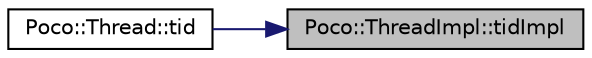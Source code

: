 digraph "Poco::ThreadImpl::tidImpl"
{
 // LATEX_PDF_SIZE
  edge [fontname="Helvetica",fontsize="10",labelfontname="Helvetica",labelfontsize="10"];
  node [fontname="Helvetica",fontsize="10",shape=record];
  rankdir="RL";
  Node1 [label="Poco::ThreadImpl::tidImpl",height=0.2,width=0.4,color="black", fillcolor="grey75", style="filled", fontcolor="black",tooltip=" "];
  Node1 -> Node2 [dir="back",color="midnightblue",fontsize="10",style="solid",fontname="Helvetica"];
  Node2 [label="Poco::Thread::tid",height=0.2,width=0.4,color="black", fillcolor="white", style="filled",URL="$classPoco_1_1Thread.html#abe00050a305042580ad119acdbfb7933",tooltip="Returns the unique thread ID of the thread."];
}
